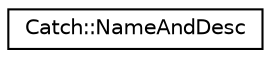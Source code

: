 digraph "Graphical Class Hierarchy"
{
  edge [fontname="Helvetica",fontsize="10",labelfontname="Helvetica",labelfontsize="10"];
  node [fontname="Helvetica",fontsize="10",shape=record];
  rankdir="LR";
  Node1 [label="Catch::NameAndDesc",height=0.2,width=0.4,color="black", fillcolor="white", style="filled",URL="$d5/d94/structCatch_1_1NameAndDesc.html"];
}
